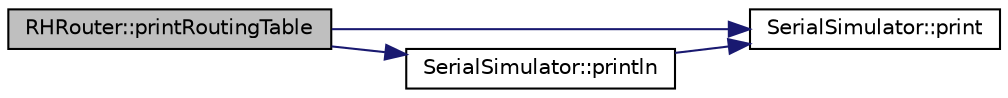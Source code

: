 digraph "RHRouter::printRoutingTable"
{
 // LATEX_PDF_SIZE
  edge [fontname="Helvetica",fontsize="10",labelfontname="Helvetica",labelfontsize="10"];
  node [fontname="Helvetica",fontsize="10",shape=record];
  rankdir="LR";
  Node1 [label="RHRouter::printRoutingTable",height=0.2,width=0.4,color="black", fillcolor="grey75", style="filled", fontcolor="black",tooltip=" "];
  Node1 -> Node2 [color="midnightblue",fontsize="10",style="solid",fontname="Helvetica"];
  Node2 [label="SerialSimulator::print",height=0.2,width=0.4,color="black", fillcolor="white", style="filled",URL="$class_serial_simulator.html#a234ffff97bfc7399b1d8edb3e4240380",tooltip=" "];
  Node1 -> Node3 [color="midnightblue",fontsize="10",style="solid",fontname="Helvetica"];
  Node3 [label="SerialSimulator::println",height=0.2,width=0.4,color="black", fillcolor="white", style="filled",URL="$class_serial_simulator.html#a7091e824733afdea0ff2a8baa2ad83d6",tooltip=" "];
  Node3 -> Node2 [color="midnightblue",fontsize="10",style="solid",fontname="Helvetica"];
}
